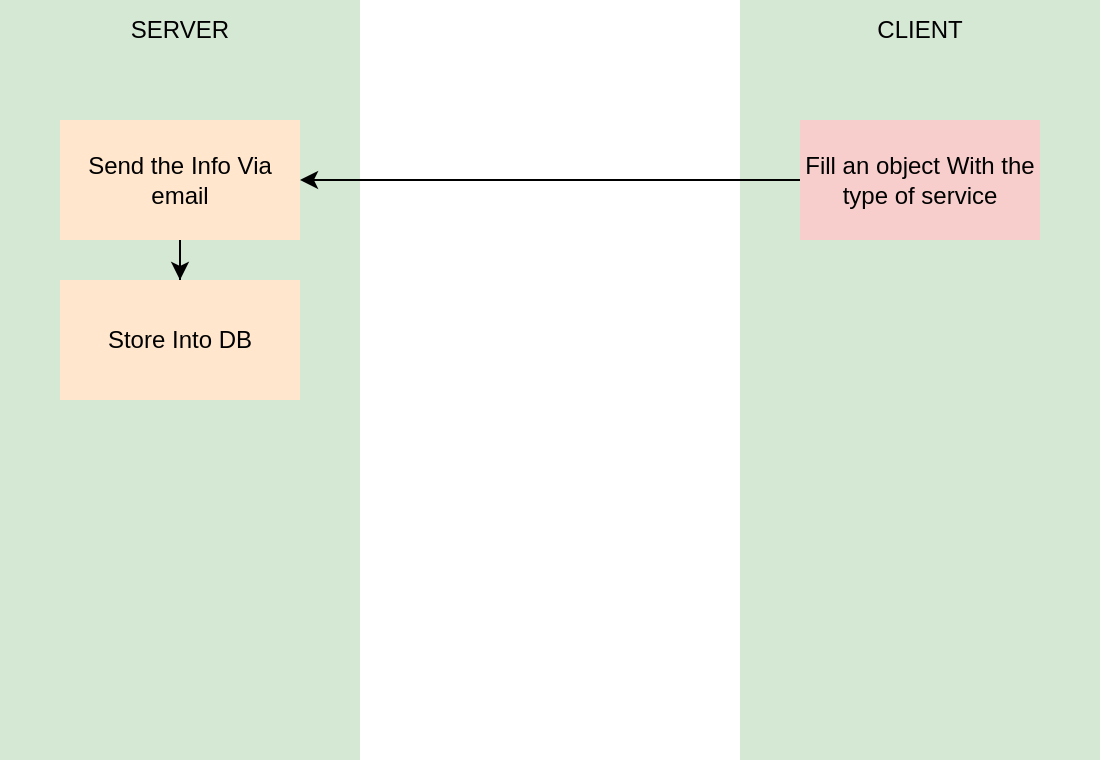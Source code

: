 <mxfile version="14.2.4" type="device"><diagram id="lVOEcdzMXmjFobxNO9NJ" name="Page-1"><mxGraphModel dx="1422" dy="794" grid="1" gridSize="10" guides="1" tooltips="1" connect="1" arrows="1" fold="1" page="1" pageScale="1" pageWidth="827" pageHeight="1169" math="0" shadow="0"><root><mxCell id="0"/><mxCell id="1" parent="0"/><mxCell id="jSOYMQqgKGG0HJTqh3W7-5" value="" style="group;fillColor=#ffe6cc;" vertex="1" connectable="0" parent="1"><mxGeometry x="140" y="170" width="180" height="380" as="geometry"/></mxCell><mxCell id="jSOYMQqgKGG0HJTqh3W7-1" value="" style="rounded=0;whiteSpace=wrap;html=1;fillColor=#d5e8d4;strokeColor=none;" vertex="1" parent="jSOYMQqgKGG0HJTqh3W7-5"><mxGeometry y="30" width="180" height="350" as="geometry"/></mxCell><mxCell id="jSOYMQqgKGG0HJTqh3W7-2" value="SERVER" style="rounded=0;whiteSpace=wrap;html=1;fillColor=#d5e8d4;strokeColor=none;" vertex="1" parent="jSOYMQqgKGG0HJTqh3W7-5"><mxGeometry width="180" height="30" as="geometry"/></mxCell><mxCell id="jSOYMQqgKGG0HJTqh3W7-17" style="edgeStyle=orthogonalEdgeStyle;rounded=0;orthogonalLoop=1;jettySize=auto;html=1;" edge="1" parent="jSOYMQqgKGG0HJTqh3W7-5" source="jSOYMQqgKGG0HJTqh3W7-9" target="jSOYMQqgKGG0HJTqh3W7-16"><mxGeometry relative="1" as="geometry"/></mxCell><mxCell id="jSOYMQqgKGG0HJTqh3W7-9" value="Send the Info Via email" style="rounded=0;whiteSpace=wrap;html=1;fillColor=#ffe6cc;strokeColor=none;" vertex="1" parent="jSOYMQqgKGG0HJTqh3W7-5"><mxGeometry x="30" y="60" width="120" height="60" as="geometry"/></mxCell><mxCell id="jSOYMQqgKGG0HJTqh3W7-16" value="Store Into DB" style="rounded=0;whiteSpace=wrap;html=1;fillColor=#ffe6cc;strokeColor=none;" vertex="1" parent="jSOYMQqgKGG0HJTqh3W7-5"><mxGeometry x="30" y="140" width="120" height="60" as="geometry"/></mxCell><mxCell id="jSOYMQqgKGG0HJTqh3W7-6" value="" style="group" vertex="1" connectable="0" parent="1"><mxGeometry x="510" y="170" width="180" height="380" as="geometry"/></mxCell><mxCell id="jSOYMQqgKGG0HJTqh3W7-7" value="" style="rounded=0;whiteSpace=wrap;html=1;fillColor=#d5e8d4;strokeColor=none;" vertex="1" parent="jSOYMQqgKGG0HJTqh3W7-6"><mxGeometry y="30" width="180" height="350" as="geometry"/></mxCell><mxCell id="jSOYMQqgKGG0HJTqh3W7-8" value="CLIENT&lt;br&gt;" style="rounded=0;whiteSpace=wrap;html=1;fillColor=#d5e8d4;strokeColor=none;" vertex="1" parent="jSOYMQqgKGG0HJTqh3W7-6"><mxGeometry width="180" height="30" as="geometry"/></mxCell><mxCell id="jSOYMQqgKGG0HJTqh3W7-14" value="Fill an object With the type of service" style="rounded=0;whiteSpace=wrap;html=1;fillColor=#f8cecc;strokeColor=none;" vertex="1" parent="jSOYMQqgKGG0HJTqh3W7-6"><mxGeometry x="30" y="60" width="120" height="60" as="geometry"/></mxCell><mxCell id="jSOYMQqgKGG0HJTqh3W7-15" style="edgeStyle=orthogonalEdgeStyle;rounded=0;orthogonalLoop=1;jettySize=auto;html=1;" edge="1" parent="1" source="jSOYMQqgKGG0HJTqh3W7-14" target="jSOYMQqgKGG0HJTqh3W7-9"><mxGeometry relative="1" as="geometry"/></mxCell></root></mxGraphModel></diagram></mxfile>